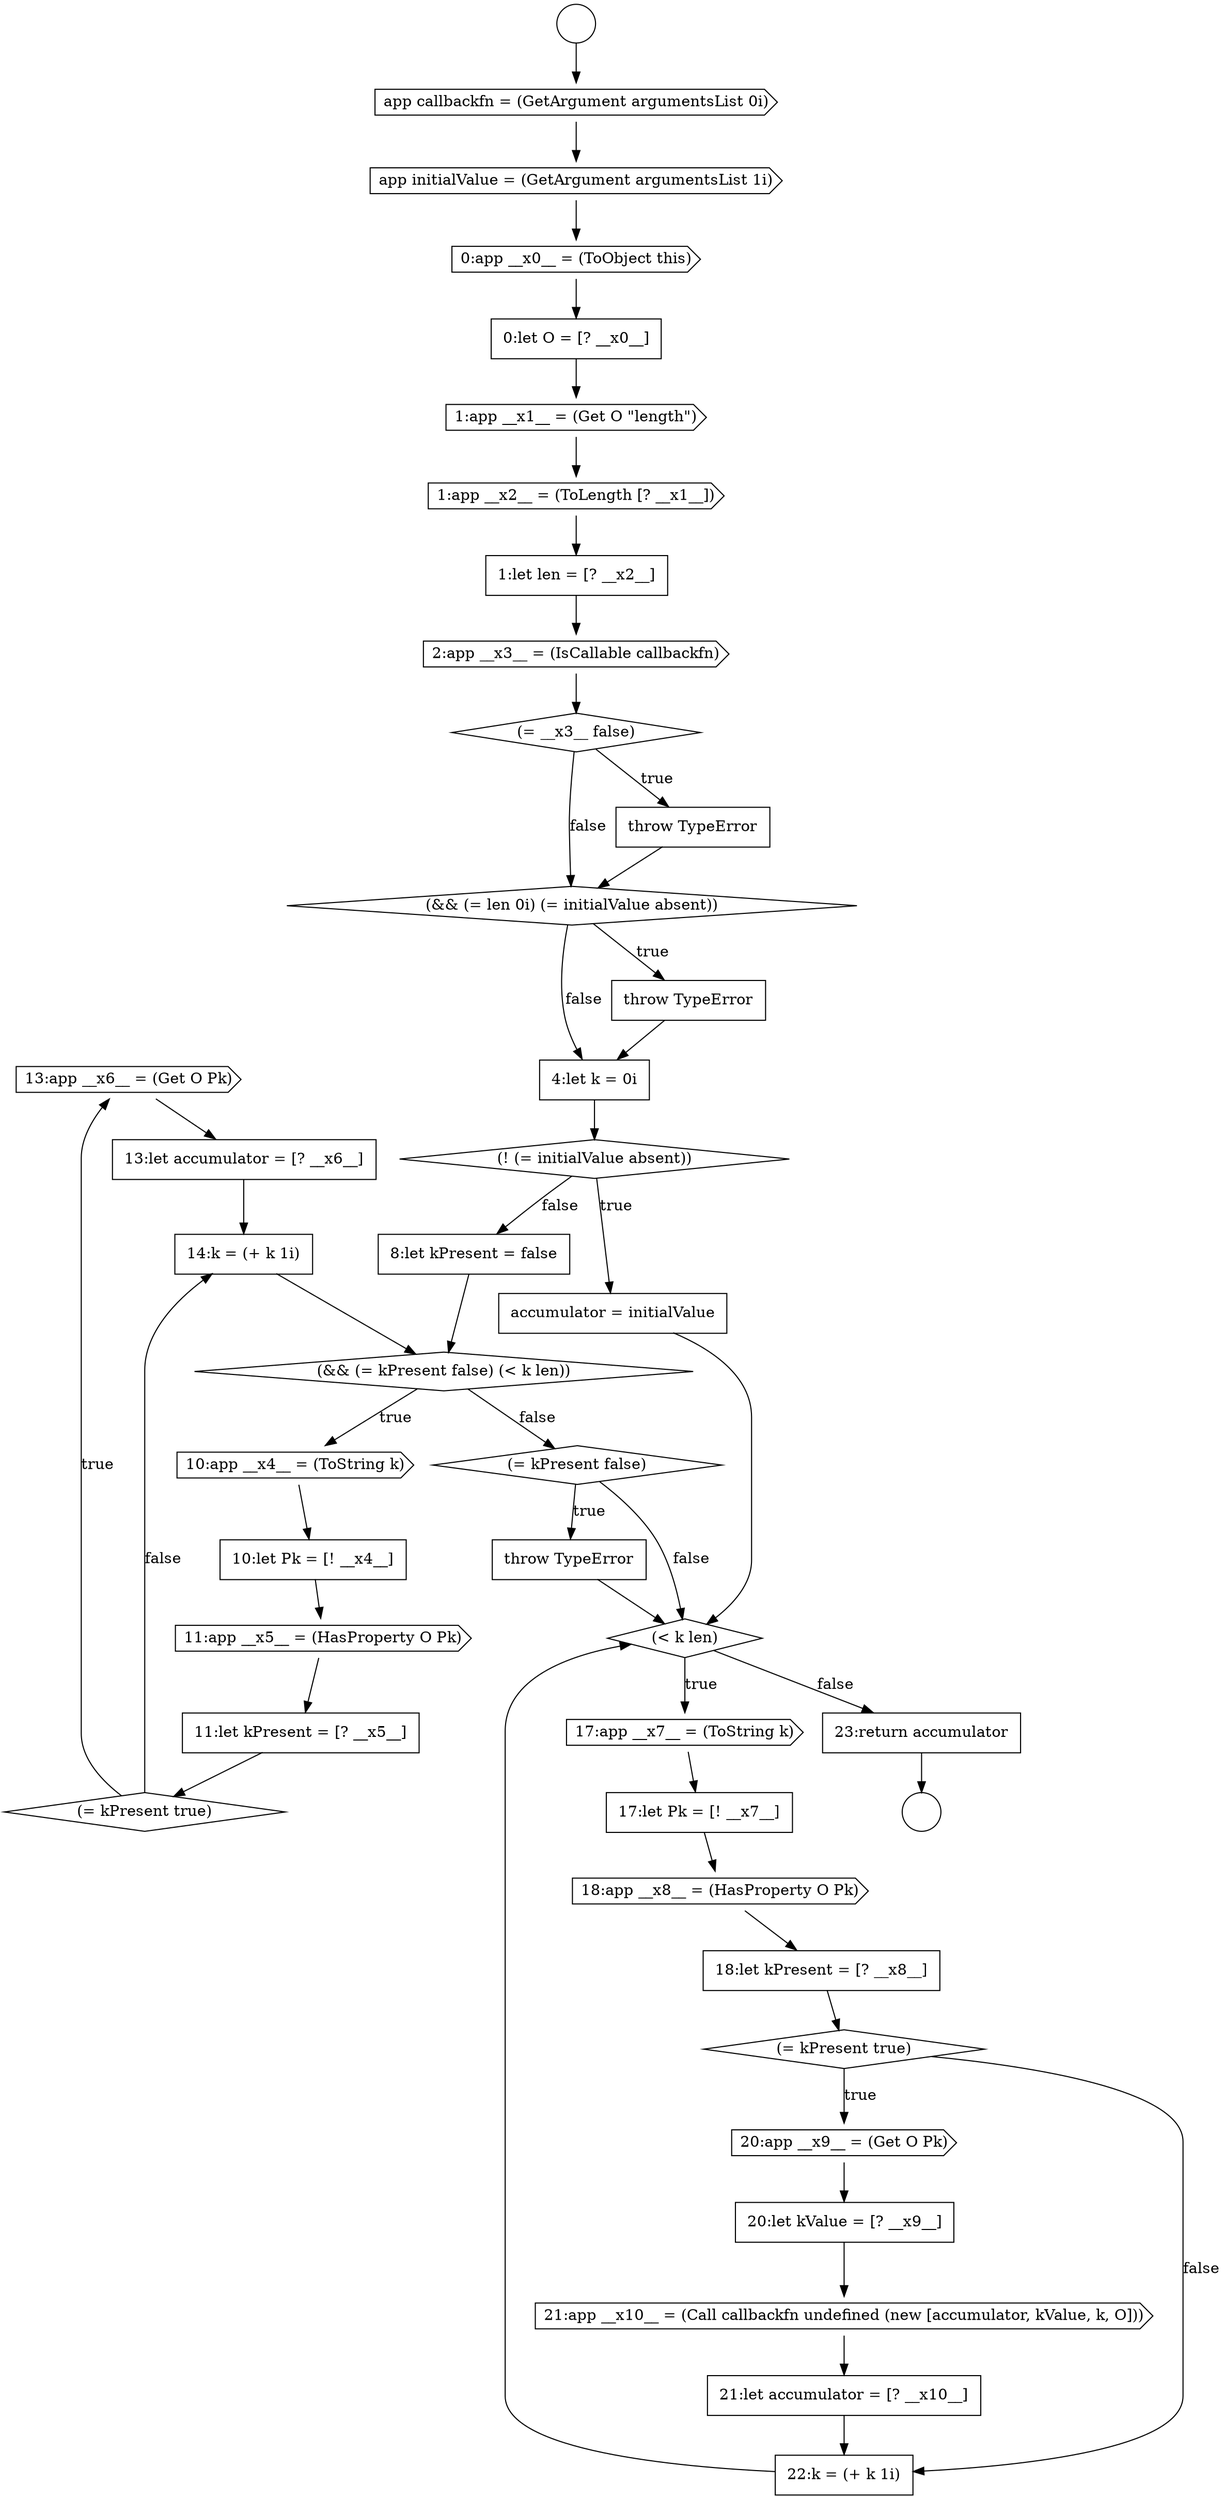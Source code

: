 digraph {
  node13776 [shape=cds, label=<<font color="black">13:app __x6__ = (Get O Pk)</font>> color="black" fillcolor="white" style=filled]
  node13771 [shape=cds, label=<<font color="black">10:app __x4__ = (ToString k)</font>> color="black" fillcolor="white" style=filled]
  node13757 [shape=none, margin=0, label=<<font color="black">
    <table border="0" cellborder="1" cellspacing="0" cellpadding="10">
      <tr><td align="left">0:let O = [? __x0__]</td></tr>
    </table>
  </font>> color="black" fillcolor="white" style=filled]
  node13767 [shape=diamond, label=<<font color="black">(! (= initialValue absent))</font>> color="black" fillcolor="white" style=filled]
  node13755 [shape=cds, label=<<font color="black">app initialValue = (GetArgument argumentsList 1i)</font>> color="black" fillcolor="white" style=filled]
  node13781 [shape=diamond, label=<<font color="black">(&lt; k len)</font>> color="black" fillcolor="white" style=filled]
  node13759 [shape=cds, label=<<font color="black">1:app __x2__ = (ToLength [? __x1__])</font>> color="black" fillcolor="white" style=filled]
  node13752 [shape=circle label=" " color="black" fillcolor="white" style=filled]
  node13783 [shape=none, margin=0, label=<<font color="black">
    <table border="0" cellborder="1" cellspacing="0" cellpadding="10">
      <tr><td align="left">17:let Pk = [! __x7__]</td></tr>
    </table>
  </font>> color="black" fillcolor="white" style=filled]
  node13768 [shape=none, margin=0, label=<<font color="black">
    <table border="0" cellborder="1" cellspacing="0" cellpadding="10">
      <tr><td align="left">accumulator = initialValue</td></tr>
    </table>
  </font>> color="black" fillcolor="white" style=filled]
  node13779 [shape=diamond, label=<<font color="black">(= kPresent false)</font>> color="black" fillcolor="white" style=filled]
  node13764 [shape=diamond, label=<<font color="black">(&amp;&amp; (= len 0i) (= initialValue absent))</font>> color="black" fillcolor="white" style=filled]
  node13754 [shape=cds, label=<<font color="black">app callbackfn = (GetArgument argumentsList 0i)</font>> color="black" fillcolor="white" style=filled]
  node13788 [shape=none, margin=0, label=<<font color="black">
    <table border="0" cellborder="1" cellspacing="0" cellpadding="10">
      <tr><td align="left">20:let kValue = [? __x9__]</td></tr>
    </table>
  </font>> color="black" fillcolor="white" style=filled]
  node13786 [shape=diamond, label=<<font color="black">(= kPresent true)</font>> color="black" fillcolor="white" style=filled]
  node13778 [shape=none, margin=0, label=<<font color="black">
    <table border="0" cellborder="1" cellspacing="0" cellpadding="10">
      <tr><td align="left">14:k = (+ k 1i)</td></tr>
    </table>
  </font>> color="black" fillcolor="white" style=filled]
  node13763 [shape=none, margin=0, label=<<font color="black">
    <table border="0" cellborder="1" cellspacing="0" cellpadding="10">
      <tr><td align="left">throw TypeError</td></tr>
    </table>
  </font>> color="black" fillcolor="white" style=filled]
  node13789 [shape=cds, label=<<font color="black">21:app __x10__ = (Call callbackfn undefined (new [accumulator, kValue, k, O]))</font>> color="black" fillcolor="white" style=filled]
  node13782 [shape=cds, label=<<font color="black">17:app __x7__ = (ToString k)</font>> color="black" fillcolor="white" style=filled]
  node13790 [shape=none, margin=0, label=<<font color="black">
    <table border="0" cellborder="1" cellspacing="0" cellpadding="10">
      <tr><td align="left">21:let accumulator = [? __x10__]</td></tr>
    </table>
  </font>> color="black" fillcolor="white" style=filled]
  node13758 [shape=cds, label=<<font color="black">1:app __x1__ = (Get O &quot;length&quot;)</font>> color="black" fillcolor="white" style=filled]
  node13772 [shape=none, margin=0, label=<<font color="black">
    <table border="0" cellborder="1" cellspacing="0" cellpadding="10">
      <tr><td align="left">10:let Pk = [! __x4__]</td></tr>
    </table>
  </font>> color="black" fillcolor="white" style=filled]
  node13773 [shape=cds, label=<<font color="black">11:app __x5__ = (HasProperty O Pk)</font>> color="black" fillcolor="white" style=filled]
  node13762 [shape=diamond, label=<<font color="black">(= __x3__ false)</font>> color="black" fillcolor="white" style=filled]
  node13777 [shape=none, margin=0, label=<<font color="black">
    <table border="0" cellborder="1" cellspacing="0" cellpadding="10">
      <tr><td align="left">13:let accumulator = [? __x6__]</td></tr>
    </table>
  </font>> color="black" fillcolor="white" style=filled]
  node13766 [shape=none, margin=0, label=<<font color="black">
    <table border="0" cellborder="1" cellspacing="0" cellpadding="10">
      <tr><td align="left">4:let k = 0i</td></tr>
    </table>
  </font>> color="black" fillcolor="white" style=filled]
  node13769 [shape=none, margin=0, label=<<font color="black">
    <table border="0" cellborder="1" cellspacing="0" cellpadding="10">
      <tr><td align="left">8:let kPresent = false</td></tr>
    </table>
  </font>> color="black" fillcolor="white" style=filled]
  node13791 [shape=none, margin=0, label=<<font color="black">
    <table border="0" cellborder="1" cellspacing="0" cellpadding="10">
      <tr><td align="left">22:k = (+ k 1i)</td></tr>
    </table>
  </font>> color="black" fillcolor="white" style=filled]
  node13774 [shape=none, margin=0, label=<<font color="black">
    <table border="0" cellborder="1" cellspacing="0" cellpadding="10">
      <tr><td align="left">11:let kPresent = [? __x5__]</td></tr>
    </table>
  </font>> color="black" fillcolor="white" style=filled]
  node13784 [shape=cds, label=<<font color="black">18:app __x8__ = (HasProperty O Pk)</font>> color="black" fillcolor="white" style=filled]
  node13756 [shape=cds, label=<<font color="black">0:app __x0__ = (ToObject this)</font>> color="black" fillcolor="white" style=filled]
  node13780 [shape=none, margin=0, label=<<font color="black">
    <table border="0" cellborder="1" cellspacing="0" cellpadding="10">
      <tr><td align="left">throw TypeError</td></tr>
    </table>
  </font>> color="black" fillcolor="white" style=filled]
  node13761 [shape=cds, label=<<font color="black">2:app __x3__ = (IsCallable callbackfn)</font>> color="black" fillcolor="white" style=filled]
  node13775 [shape=diamond, label=<<font color="black">(= kPresent true)</font>> color="black" fillcolor="white" style=filled]
  node13753 [shape=circle label=" " color="black" fillcolor="white" style=filled]
  node13770 [shape=diamond, label=<<font color="black">(&amp;&amp; (= kPresent false) (&lt; k len))</font>> color="black" fillcolor="white" style=filled]
  node13787 [shape=cds, label=<<font color="black">20:app __x9__ = (Get O Pk)</font>> color="black" fillcolor="white" style=filled]
  node13765 [shape=none, margin=0, label=<<font color="black">
    <table border="0" cellborder="1" cellspacing="0" cellpadding="10">
      <tr><td align="left">throw TypeError</td></tr>
    </table>
  </font>> color="black" fillcolor="white" style=filled]
  node13792 [shape=none, margin=0, label=<<font color="black">
    <table border="0" cellborder="1" cellspacing="0" cellpadding="10">
      <tr><td align="left">23:return accumulator</td></tr>
    </table>
  </font>> color="black" fillcolor="white" style=filled]
  node13760 [shape=none, margin=0, label=<<font color="black">
    <table border="0" cellborder="1" cellspacing="0" cellpadding="10">
      <tr><td align="left">1:let len = [? __x2__]</td></tr>
    </table>
  </font>> color="black" fillcolor="white" style=filled]
  node13785 [shape=none, margin=0, label=<<font color="black">
    <table border="0" cellborder="1" cellspacing="0" cellpadding="10">
      <tr><td align="left">18:let kPresent = [? __x8__]</td></tr>
    </table>
  </font>> color="black" fillcolor="white" style=filled]
  node13755 -> node13756 [ color="black"]
  node13779 -> node13780 [label=<<font color="black">true</font>> color="black"]
  node13779 -> node13781 [label=<<font color="black">false</font>> color="black"]
  node13777 -> node13778 [ color="black"]
  node13781 -> node13782 [label=<<font color="black">true</font>> color="black"]
  node13781 -> node13792 [label=<<font color="black">false</font>> color="black"]
  node13765 -> node13766 [ color="black"]
  node13791 -> node13781 [ color="black"]
  node13784 -> node13785 [ color="black"]
  node13780 -> node13781 [ color="black"]
  node13759 -> node13760 [ color="black"]
  node13756 -> node13757 [ color="black"]
  node13786 -> node13787 [label=<<font color="black">true</font>> color="black"]
  node13786 -> node13791 [label=<<font color="black">false</font>> color="black"]
  node13770 -> node13771 [label=<<font color="black">true</font>> color="black"]
  node13770 -> node13779 [label=<<font color="black">false</font>> color="black"]
  node13766 -> node13767 [ color="black"]
  node13783 -> node13784 [ color="black"]
  node13762 -> node13763 [label=<<font color="black">true</font>> color="black"]
  node13762 -> node13764 [label=<<font color="black">false</font>> color="black"]
  node13789 -> node13790 [ color="black"]
  node13767 -> node13768 [label=<<font color="black">true</font>> color="black"]
  node13767 -> node13769 [label=<<font color="black">false</font>> color="black"]
  node13764 -> node13765 [label=<<font color="black">true</font>> color="black"]
  node13764 -> node13766 [label=<<font color="black">false</font>> color="black"]
  node13773 -> node13774 [ color="black"]
  node13763 -> node13764 [ color="black"]
  node13774 -> node13775 [ color="black"]
  node13792 -> node13753 [ color="black"]
  node13787 -> node13788 [ color="black"]
  node13772 -> node13773 [ color="black"]
  node13761 -> node13762 [ color="black"]
  node13768 -> node13781 [ color="black"]
  node13790 -> node13791 [ color="black"]
  node13782 -> node13783 [ color="black"]
  node13752 -> node13754 [ color="black"]
  node13754 -> node13755 [ color="black"]
  node13757 -> node13758 [ color="black"]
  node13758 -> node13759 [ color="black"]
  node13788 -> node13789 [ color="black"]
  node13775 -> node13776 [label=<<font color="black">true</font>> color="black"]
  node13775 -> node13778 [label=<<font color="black">false</font>> color="black"]
  node13778 -> node13770 [ color="black"]
  node13785 -> node13786 [ color="black"]
  node13760 -> node13761 [ color="black"]
  node13769 -> node13770 [ color="black"]
  node13771 -> node13772 [ color="black"]
  node13776 -> node13777 [ color="black"]
}
